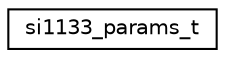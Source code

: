 digraph "Graphical Class Hierarchy"
{
 // LATEX_PDF_SIZE
  edge [fontname="Helvetica",fontsize="10",labelfontname="Helvetica",labelfontsize="10"];
  node [fontname="Helvetica",fontsize="10",shape=record];
  rankdir="LR";
  Node0 [label="si1133_params_t",height=0.2,width=0.4,color="black", fillcolor="white", style="filled",URL="$structsi1133__params__t.html",tooltip="Device initialization parameters."];
}
